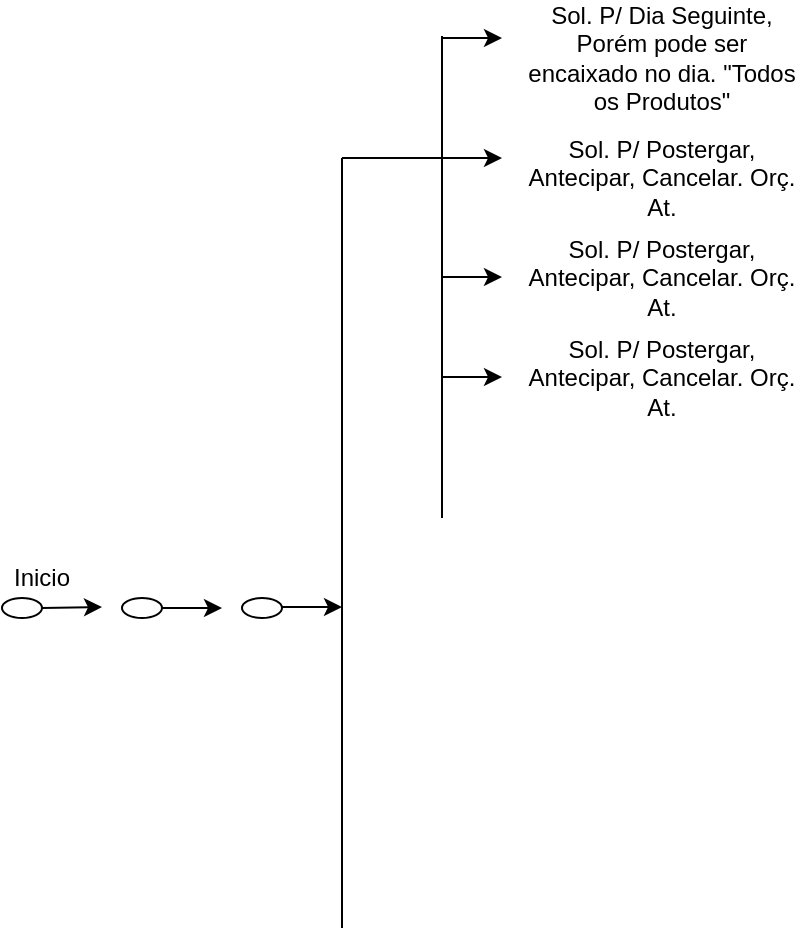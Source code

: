 <mxfile type="github" version="13.0.2" pages="4">
  <diagram id="42789a77-a242-8287-6e28-9cd8cfd52e62" name="Page-1">
    <mxGraphModel grid="1" shadow="0" math="0" background="#ffffff" pageHeight="827" pageWidth="1169" pageScale="1" page="1" fold="1" arrows="1" connect="1" tooltips="1" guides="1" gridSize="10" dy="621" dx="1160">
      <root>
        <mxCell id="0" />
        <mxCell id="1" parent="0" />
        <mxCell id="uc1aDl2WZFb7yHckePc8-2" value="" style="endArrow=none;html=1;" parent="1" edge="1">
          <mxGeometry height="50" width="50" as="geometry" relative="1">
            <mxPoint as="sourcePoint" y="475" x="180" />
            <mxPoint as="targetPoint" y="90" x="180" />
          </mxGeometry>
        </mxCell>
        <mxCell id="uc1aDl2WZFb7yHckePc8-4" value="Inicio" style="text;html=1;strokeColor=none;fillColor=none;align=center;verticalAlign=middle;whiteSpace=wrap;rounded=0;" parent="1" vertex="1">
          <mxGeometry height="20" width="40" as="geometry" y="290" x="10" />
        </mxCell>
        <mxCell id="uc1aDl2WZFb7yHckePc8-9" value="" style="ellipse;whiteSpace=wrap;html=1;" parent="1" vertex="1">
          <mxGeometry height="10" width="20" as="geometry" y="310" x="10" />
        </mxCell>
        <mxCell id="uc1aDl2WZFb7yHckePc8-10" value="" style="endArrow=classic;html=1;" parent="1" edge="1">
          <mxGeometry height="50" width="50" as="geometry" relative="1">
            <mxPoint as="sourcePoint" y="315" x="30" />
            <mxPoint as="targetPoint" y="314.5" x="60" />
          </mxGeometry>
        </mxCell>
        <mxCell id="uc1aDl2WZFb7yHckePc8-11" value="" style="ellipse;whiteSpace=wrap;html=1;" parent="1" vertex="1">
          <mxGeometry height="10" width="20" as="geometry" y="310" x="70" />
        </mxCell>
        <mxCell id="uc1aDl2WZFb7yHckePc8-12" value="" style="endArrow=classic;html=1;" parent="1" edge="1">
          <mxGeometry height="50" width="50" as="geometry" relative="1">
            <mxPoint as="sourcePoint" y="315" x="90" />
            <mxPoint as="targetPoint" y="315" x="120" />
          </mxGeometry>
        </mxCell>
        <mxCell id="uc1aDl2WZFb7yHckePc8-16" value="" style="ellipse;whiteSpace=wrap;html=1;" parent="1" vertex="1">
          <mxGeometry height="10" width="20" as="geometry" y="310" x="130" />
        </mxCell>
        <mxCell id="uc1aDl2WZFb7yHckePc8-18" value="" style="endArrow=none;html=1;" parent="1" edge="1">
          <mxGeometry height="50" width="50" as="geometry" relative="1">
            <mxPoint as="sourcePoint" y="90" x="180" />
            <mxPoint as="targetPoint" y="90" x="230" />
          </mxGeometry>
        </mxCell>
        <mxCell id="uc1aDl2WZFb7yHckePc8-19" value="" style="endArrow=none;html=1;" parent="1" edge="1">
          <mxGeometry height="50" width="50" as="geometry" relative="1">
            <mxPoint as="sourcePoint" y="270" x="230" />
            <mxPoint as="targetPoint" y="29" x="230" />
          </mxGeometry>
        </mxCell>
        <mxCell id="uc1aDl2WZFb7yHckePc8-21" value="Sol. P/ Dia Seguinte, Porém pode ser encaixado no dia. &quot;Todos os Produtos&quot;" style="text;html=1;strokeColor=none;fillColor=none;align=center;verticalAlign=middle;whiteSpace=wrap;rounded=0;" parent="1" vertex="1">
          <mxGeometry height="40" width="140" as="geometry" y="20" x="270" />
        </mxCell>
        <mxCell id="uc1aDl2WZFb7yHckePc8-22" value="Sol. P/ Postergar, Antecipar, Cancelar. Orç. At." style="text;html=1;strokeColor=none;fillColor=none;align=center;verticalAlign=middle;whiteSpace=wrap;rounded=0;" parent="1" vertex="1">
          <mxGeometry height="40" width="140" as="geometry" y="80" x="270" />
        </mxCell>
        <mxCell id="uc1aDl2WZFb7yHckePc8-30" value="" style="endArrow=classic;html=1;" parent="1" edge="1">
          <mxGeometry height="50" width="50" as="geometry" relative="1">
            <mxPoint as="sourcePoint" y="30" x="230" />
            <mxPoint as="targetPoint" y="30" x="260" />
          </mxGeometry>
        </mxCell>
        <mxCell id="uc1aDl2WZFb7yHckePc8-31" value="" style="endArrow=classic;html=1;" parent="1" edge="1">
          <mxGeometry height="50" width="50" as="geometry" relative="1">
            <mxPoint as="sourcePoint" y="90" x="230" />
            <mxPoint as="targetPoint" y="90" x="260" />
          </mxGeometry>
        </mxCell>
        <mxCell id="uc1aDl2WZFb7yHckePc8-32" value="" style="endArrow=classic;html=1;" parent="1" edge="1">
          <mxGeometry height="50" width="50" as="geometry" relative="1">
            <mxPoint as="sourcePoint" y="149.5" x="230" />
            <mxPoint as="targetPoint" y="149.5" x="260" />
          </mxGeometry>
        </mxCell>
        <mxCell id="uc1aDl2WZFb7yHckePc8-34" value="Sol. P/ Postergar, Antecipar, Cancelar. Orç. At." style="text;html=1;strokeColor=none;fillColor=none;align=center;verticalAlign=middle;whiteSpace=wrap;rounded=0;" parent="1" vertex="1">
          <mxGeometry height="40" width="140" as="geometry" y="130" x="270" />
        </mxCell>
        <mxCell id="uc1aDl2WZFb7yHckePc8-35" value="" style="endArrow=classic;html=1;" parent="1" edge="1">
          <mxGeometry height="50" width="50" as="geometry" relative="1">
            <mxPoint as="sourcePoint" y="314.5" x="150" />
            <mxPoint as="targetPoint" y="314.5" x="180" />
          </mxGeometry>
        </mxCell>
        <mxCell id="uc1aDl2WZFb7yHckePc8-36" value="Sol. P/ Postergar, Antecipar, Cancelar. Orç. At." style="text;html=1;strokeColor=none;fillColor=none;align=center;verticalAlign=middle;whiteSpace=wrap;rounded=0;" parent="1" vertex="1">
          <mxGeometry height="40" width="140" as="geometry" y="180" x="270" />
        </mxCell>
        <mxCell id="uc1aDl2WZFb7yHckePc8-37" value="" style="endArrow=classic;html=1;" parent="1" edge="1">
          <mxGeometry height="50" width="50" as="geometry" relative="1">
            <mxPoint as="sourcePoint" y="199.5" x="230" />
            <mxPoint as="targetPoint" y="199.5" x="260" />
          </mxGeometry>
        </mxCell>
      </root>
    </mxGraphModel>
  </diagram>
  <diagram id="VowPSKLSwcdL8PGmFeqZ" name="Dep. Técinico">
    
    <mxGraphModel grid="1" shadow="0" math="0" pageHeight="827" pageWidth="1169" pageScale="1" page="1" fold="1" arrows="1" connect="1" tooltips="1" guides="1" gridSize="10" dy="768" dx="1683">
      
      <root>
        
        <mxCell id="izdePBgaHRLxN76MMXIb-0" />
        
        <mxCell id="izdePBgaHRLxN76MMXIb-1" parent="izdePBgaHRLxN76MMXIb-0" />
        
        <mxCell id="0TEE65AGIhRXkWMVHrGa-7" source="1FYyuzmXrX8Bn1QbTcke-0" style="edgeStyle=orthogonalEdgeStyle;rounded=0;orthogonalLoop=1;jettySize=auto;html=1;exitX=0.5;exitY=1;exitDx=0;exitDy=0;entryX=0.5;entryY=0;entryDx=0;entryDy=0;" parent="izdePBgaHRLxN76MMXIb-1" edge="1" target="1FYyuzmXrX8Bn1QbTcke-1">
          
          <mxGeometry as="geometry" relative="1" />
          
        </mxCell>
        
        <mxCell id="1FYyuzmXrX8Bn1QbTcke-0" value="&lt;font style=&quot;font-size: 13px&quot;&gt;&lt;b&gt;Dep. Técinico&lt;/b&gt;&lt;/font&gt;" style="rounded=1;whiteSpace=wrap;html=1;strokeColor=#1A1A1A;strokeWidth=1;" parent="izdePBgaHRLxN76MMXIb-1" vertex="1">
          
          <mxGeometry height="40" width="120" as="geometry" y="107" x="497.5" />
          
        </mxCell>
        
        <mxCell id="0TEE65AGIhRXkWMVHrGa-9" source="1FYyuzmXrX8Bn1QbTcke-1" style="edgeStyle=orthogonalEdgeStyle;rounded=0;orthogonalLoop=1;jettySize=auto;html=1;exitX=0.5;exitY=1;exitDx=0;exitDy=0;entryX=0.5;entryY=0;entryDx=0;entryDy=0;" parent="izdePBgaHRLxN76MMXIb-1" edge="1" target="1FYyuzmXrX8Bn1QbTcke-7">
          
          <mxGeometry as="geometry" relative="1" />
          
        </mxCell>
        
        <mxCell id="0TEE65AGIhRXkWMVHrGa-10" source="1FYyuzmXrX8Bn1QbTcke-1" style="edgeStyle=orthogonalEdgeStyle;rounded=0;orthogonalLoop=1;jettySize=auto;html=1;exitX=1;exitY=0.5;exitDx=0;exitDy=0;entryX=0.5;entryY=0;entryDx=0;entryDy=0;" parent="izdePBgaHRLxN76MMXIb-1" edge="1" target="1FYyuzmXrX8Bn1QbTcke-8">
          
          <mxGeometry as="geometry" relative="1" />
          
        </mxCell>
        
        <mxCell id="0TEE65AGIhRXkWMVHrGa-11" source="1FYyuzmXrX8Bn1QbTcke-1" style="edgeStyle=orthogonalEdgeStyle;rounded=0;orthogonalLoop=1;jettySize=auto;html=1;exitX=1;exitY=0.5;exitDx=0;exitDy=0;" parent="izdePBgaHRLxN76MMXIb-1" edge="1" target="0TEE65AGIhRXkWMVHrGa-2">
          
          <mxGeometry as="geometry" relative="1" />
          
        </mxCell>
        
        <mxCell id="0TEE65AGIhRXkWMVHrGa-12" source="1FYyuzmXrX8Bn1QbTcke-1" style="edgeStyle=orthogonalEdgeStyle;rounded=0;orthogonalLoop=1;jettySize=auto;html=1;exitX=1;exitY=0.5;exitDx=0;exitDy=0;entryX=0.5;entryY=0;entryDx=0;entryDy=0;" parent="izdePBgaHRLxN76MMXIb-1" edge="1" target="0TEE65AGIhRXkWMVHrGa-5">
          
          <mxGeometry as="geometry" relative="1" />
          
        </mxCell>
        
        <mxCell id="0TEE65AGIhRXkWMVHrGa-13" source="1FYyuzmXrX8Bn1QbTcke-1" style="edgeStyle=orthogonalEdgeStyle;rounded=0;orthogonalLoop=1;jettySize=auto;html=1;exitX=1;exitY=0.5;exitDx=0;exitDy=0;entryX=0.5;entryY=0;entryDx=0;entryDy=0;" parent="izdePBgaHRLxN76MMXIb-1" edge="1" target="0TEE65AGIhRXkWMVHrGa-6">
          
          <mxGeometry as="geometry" relative="1" />
          
        </mxCell>
        
        <mxCell id="0TEE65AGIhRXkWMVHrGa-14" source="1FYyuzmXrX8Bn1QbTcke-1" style="edgeStyle=orthogonalEdgeStyle;rounded=0;orthogonalLoop=1;jettySize=auto;html=1;exitX=0;exitY=0.5;exitDx=0;exitDy=0;entryX=0.5;entryY=0;entryDx=0;entryDy=0;" parent="izdePBgaHRLxN76MMXIb-1" edge="1" target="1FYyuzmXrX8Bn1QbTcke-6">
          
          <mxGeometry as="geometry" relative="1" />
          
        </mxCell>
        
        <mxCell id="0TEE65AGIhRXkWMVHrGa-15" source="1FYyuzmXrX8Bn1QbTcke-1" style="edgeStyle=orthogonalEdgeStyle;rounded=0;orthogonalLoop=1;jettySize=auto;html=1;entryX=0.5;entryY=0;entryDx=0;entryDy=0;" parent="izdePBgaHRLxN76MMXIb-1" edge="1" target="1FYyuzmXrX8Bn1QbTcke-5">
          
          <mxGeometry as="geometry" relative="1" />
          
        </mxCell>
        
        <mxCell id="0TEE65AGIhRXkWMVHrGa-16" source="1FYyuzmXrX8Bn1QbTcke-1" style="edgeStyle=orthogonalEdgeStyle;rounded=0;orthogonalLoop=1;jettySize=auto;html=1;entryX=0.5;entryY=0;entryDx=0;entryDy=0;" parent="izdePBgaHRLxN76MMXIb-1" edge="1" target="1FYyuzmXrX8Bn1QbTcke-4">
          
          <mxGeometry as="geometry" relative="1" />
          
        </mxCell>
        
        <mxCell id="0TEE65AGIhRXkWMVHrGa-17" source="1FYyuzmXrX8Bn1QbTcke-1" style="edgeStyle=orthogonalEdgeStyle;rounded=0;orthogonalLoop=1;jettySize=auto;html=1;" parent="izdePBgaHRLxN76MMXIb-1" edge="1" target="1FYyuzmXrX8Bn1QbTcke-3">
          
          <mxGeometry as="geometry" relative="1" />
          
        </mxCell>
        
        <mxCell id="Jy4Oo53KS_WOsFD6y95R-51" source="1FYyuzmXrX8Bn1QbTcke-1" style="edgeStyle=orthogonalEdgeStyle;rounded=0;orthogonalLoop=1;jettySize=auto;html=1;exitX=1;exitY=0.5;exitDx=0;exitDy=0;entryX=0.5;entryY=0;entryDx=0;entryDy=0;fontSize=12;" parent="izdePBgaHRLxN76MMXIb-1" edge="1" target="Jy4Oo53KS_WOsFD6y95R-50">
          
          <mxGeometry as="geometry" relative="1" />
          
        </mxCell>
        
        <mxCell id="Dw2Ih1lKagDSzFaHfVTy-4" source="1FYyuzmXrX8Bn1QbTcke-1" style="edgeStyle=orthogonalEdgeStyle;rounded=0;orthogonalLoop=1;jettySize=auto;html=1;entryX=0.5;entryY=0;entryDx=0;entryDy=0;" parent="izdePBgaHRLxN76MMXIb-1" edge="1" target="Dw2Ih1lKagDSzFaHfVTy-3">
          
          <mxGeometry as="geometry" relative="1" />
          
        </mxCell>
        
        <mxCell id="1FYyuzmXrX8Bn1QbTcke-1" value="&lt;span style=&quot;font-size: 13px&quot;&gt;&lt;b&gt;CTRO&lt;/b&gt;&lt;/span&gt;" style="rounded=1;whiteSpace=wrap;html=1;strokeColor=#1A1A1A;strokeWidth=1;" parent="izdePBgaHRLxN76MMXIb-1" vertex="1">
          
          <mxGeometry height="40" width="120" as="geometry" y="207" x="497.5" />
          
        </mxCell>
        
        <mxCell id="Jy4Oo53KS_WOsFD6y95R-13" source="1FYyuzmXrX8Bn1QbTcke-3" style="edgeStyle=orthogonalEdgeStyle;rounded=0;orthogonalLoop=1;jettySize=auto;html=1;entryX=0.5;entryY=0;entryDx=0;entryDy=0;" parent="izdePBgaHRLxN76MMXIb-1" edge="1" target="0TEE65AGIhRXkWMVHrGa-18">
          
          <mxGeometry as="geometry" relative="1" />
          
        </mxCell>
        
        <UserObject id="1FYyuzmXrX8Bn1QbTcke-3" link="data:page/id,8KfQrTrfPnbwiC3lRqTd" label="&lt;span style=&quot;font-size: 12px;&quot;&gt;&lt;b style=&quot;font-size: 12px;&quot;&gt;Antena Coletiva&lt;/b&gt;&lt;/span&gt;">
          
          <mxCell style="rounded=1;whiteSpace=wrap;html=1;strokeColor=#1A1A1A;strokeWidth=1;fontSize=12;spacing=2;" parent="izdePBgaHRLxN76MMXIb-1" vertex="1">
            
            <mxGeometry height="40" width="100" as="geometry" y="307" x="10" />
            
          </mxCell>
          
        </UserObject>
        
        <mxCell id="Jy4Oo53KS_WOsFD6y95R-16" source="1FYyuzmXrX8Bn1QbTcke-4" style="edgeStyle=orthogonalEdgeStyle;rounded=0;orthogonalLoop=1;jettySize=auto;html=1;entryX=0.5;entryY=0;entryDx=0;entryDy=0;" parent="izdePBgaHRLxN76MMXIb-1" edge="1" target="0TEE65AGIhRXkWMVHrGa-21">
          
          <mxGeometry as="geometry" relative="1" />
          
        </mxCell>
        
        <mxCell id="1FYyuzmXrX8Bn1QbTcke-4" value="&lt;span style=&quot;font-size: 13px&quot;&gt;&lt;b&gt;Interfone&lt;/b&gt;&lt;/span&gt;" style="rounded=1;whiteSpace=wrap;html=1;strokeColor=#1A1A1A;strokeWidth=1;" parent="izdePBgaHRLxN76MMXIb-1" vertex="1">
          
          <mxGeometry height="40" width="87" as="geometry" y="307" x="124" />
          
        </mxCell>
        
        <mxCell id="Jy4Oo53KS_WOsFD6y95R-18" source="1FYyuzmXrX8Bn1QbTcke-5" style="edgeStyle=orthogonalEdgeStyle;rounded=0;orthogonalLoop=1;jettySize=auto;html=1;entryX=0.5;entryY=0;entryDx=0;entryDy=0;" parent="izdePBgaHRLxN76MMXIb-1" edge="1" target="0TEE65AGIhRXkWMVHrGa-23">
          
          <mxGeometry as="geometry" relative="1" />
          
        </mxCell>
        
        <mxCell id="1FYyuzmXrX8Bn1QbTcke-5" value="&lt;span style=&quot;font-size: 13px&quot;&gt;&lt;b&gt;Portão&lt;/b&gt;&lt;/span&gt;" style="rounded=1;whiteSpace=wrap;html=1;strokeColor=#d79b00;strokeWidth=1;fillColor=#ffe6cc;" parent="izdePBgaHRLxN76MMXIb-1" vertex="1">
          
          <mxGeometry height="40" width="92" as="geometry" y="307" x="219" />
          
        </mxCell>
        
        <mxCell id="Jy4Oo53KS_WOsFD6y95R-25" source="1FYyuzmXrX8Bn1QbTcke-6" style="edgeStyle=orthogonalEdgeStyle;rounded=0;orthogonalLoop=1;jettySize=auto;html=1;exitX=0.5;exitY=1;exitDx=0;exitDy=0;entryX=0.5;entryY=0;entryDx=0;entryDy=0;" parent="izdePBgaHRLxN76MMXIb-1" edge="1" target="0TEE65AGIhRXkWMVHrGa-26">
          
          <mxGeometry as="geometry" relative="1" />
          
        </mxCell>
        
        <mxCell id="1FYyuzmXrX8Bn1QbTcke-6" value="&lt;span style=&quot;font-size: 13px&quot;&gt;&lt;b&gt;Biométria &amp;amp; Fechadura Ele.&lt;/b&gt;&lt;/span&gt;" style="rounded=1;whiteSpace=wrap;html=1;strokeColor=#1A1A1A;strokeWidth=1;" parent="izdePBgaHRLxN76MMXIb-1" vertex="1">
          
          <mxGeometry height="40" width="100" as="geometry" y="307" x="326.5" />
          
        </mxCell>
        
        <mxCell id="Jy4Oo53KS_WOsFD6y95R-27" source="1FYyuzmXrX8Bn1QbTcke-7" style="edgeStyle=orthogonalEdgeStyle;rounded=0;orthogonalLoop=1;jettySize=auto;html=1;exitX=0.5;exitY=1;exitDx=0;exitDy=0;entryX=0.5;entryY=0;entryDx=0;entryDy=0;" parent="izdePBgaHRLxN76MMXIb-1" edge="1" target="0TEE65AGIhRXkWMVHrGa-28">
          
          <mxGeometry as="geometry" relative="1" />
          
        </mxCell>
        
        <mxCell id="1FYyuzmXrX8Bn1QbTcke-7" value="&lt;span style=&quot;font-size: 13px&quot;&gt;&lt;b&gt;Luz de Emergência&lt;/b&gt;&lt;/span&gt;" style="rounded=1;whiteSpace=wrap;html=1;strokeColor=#1A1A1A;strokeWidth=1;" parent="izdePBgaHRLxN76MMXIb-1" vertex="1">
          
          <mxGeometry height="40" width="90" as="geometry" y="307" x="440" />
          
        </mxCell>
        
        <mxCell id="Jy4Oo53KS_WOsFD6y95R-29" source="1FYyuzmXrX8Bn1QbTcke-8" style="edgeStyle=orthogonalEdgeStyle;rounded=0;orthogonalLoop=1;jettySize=auto;html=1;exitX=0.5;exitY=1;exitDx=0;exitDy=0;entryX=0.5;entryY=0;entryDx=0;entryDy=0;" parent="izdePBgaHRLxN76MMXIb-1" edge="1" target="Jy4Oo53KS_WOsFD6y95R-0">
          
          <mxGeometry as="geometry" relative="1" />
          
        </mxCell>
        
        <mxCell id="1FYyuzmXrX8Bn1QbTcke-8" value="&lt;span style=&quot;font-size: 13px&quot;&gt;&lt;b&gt;Sensor de Presença&lt;/b&gt;&lt;/span&gt;" style="rounded=1;whiteSpace=wrap;html=1;strokeColor=#1A1A1A;strokeWidth=1;" parent="izdePBgaHRLxN76MMXIb-1" vertex="1">
          
          <mxGeometry height="40" width="87" as="geometry" y="307" x="546.5" />
          
        </mxCell>
        
        <mxCell id="Jy4Oo53KS_WOsFD6y95R-31" source="0TEE65AGIhRXkWMVHrGa-2" style="edgeStyle=orthogonalEdgeStyle;rounded=0;orthogonalLoop=1;jettySize=auto;html=1;exitX=0.5;exitY=1;exitDx=0;exitDy=0;entryX=0.5;entryY=0;entryDx=0;entryDy=0;" parent="izdePBgaHRLxN76MMXIb-1" edge="1" target="Jy4Oo53KS_WOsFD6y95R-2">
          
          <mxGeometry as="geometry" relative="1" />
          
        </mxCell>
        
        <mxCell id="0TEE65AGIhRXkWMVHrGa-2" value="&lt;span style=&quot;font-size: 13px&quot;&gt;&lt;b&gt;CFTV&lt;/b&gt;&lt;/span&gt;" style="rounded=1;whiteSpace=wrap;html=1;strokeColor=#d79b00;strokeWidth=1;fillColor=#ffe6cc;" parent="izdePBgaHRLxN76MMXIb-1" vertex="1">
          
          <mxGeometry height="40" width="71" as="geometry" y="307" x="649" />
          
        </mxCell>
        
        <mxCell id="Jy4Oo53KS_WOsFD6y95R-36" source="0TEE65AGIhRXkWMVHrGa-5" style="edgeStyle=orthogonalEdgeStyle;rounded=0;orthogonalLoop=1;jettySize=auto;html=1;exitX=0.5;exitY=1;exitDx=0;exitDy=0;entryX=0.5;entryY=0;entryDx=0;entryDy=0;" parent="izdePBgaHRLxN76MMXIb-1" edge="1" target="Jy4Oo53KS_WOsFD6y95R-7">
          
          <mxGeometry as="geometry" relative="1" />
          
        </mxCell>
        
        <mxCell id="0TEE65AGIhRXkWMVHrGa-5" value="&lt;span style=&quot;font-size: 13px&quot;&gt;&lt;b&gt;Vistoria&lt;/b&gt;&lt;/span&gt;" style="rounded=1;whiteSpace=wrap;html=1;strokeColor=#1A1A1A;strokeWidth=1;" parent="izdePBgaHRLxN76MMXIb-1" vertex="1">
          
          <mxGeometry height="40" width="80" as="geometry" y="307" x="740" />
          
        </mxCell>
        
        <mxCell id="Jy4Oo53KS_WOsFD6y95R-39" source="0TEE65AGIhRXkWMVHrGa-6" style="edgeStyle=orthogonalEdgeStyle;rounded=0;orthogonalLoop=1;jettySize=auto;html=1;exitX=0.5;exitY=1;exitDx=0;exitDy=0;entryX=0.5;entryY=0;entryDx=0;entryDy=0;" parent="izdePBgaHRLxN76MMXIb-1" edge="1" target="Jy4Oo53KS_WOsFD6y95R-10">
          
          <mxGeometry as="geometry" relative="1" />
          
        </mxCell>
        
        <mxCell id="0TEE65AGIhRXkWMVHrGa-6" value="&lt;span style=&quot;font-size: 13px&quot;&gt;&lt;b&gt;Outros&lt;/b&gt;&lt;/span&gt;" style="rounded=1;whiteSpace=wrap;html=1;strokeColor=#1A1A1A;strokeWidth=1;" parent="izdePBgaHRLxN76MMXIb-1" vertex="1">
          
          <mxGeometry height="40" width="84" as="geometry" y="307" x="836" />
          
        </mxCell>
        
        <mxCell id="Jy4Oo53KS_WOsFD6y95R-14" source="0TEE65AGIhRXkWMVHrGa-18" style="edgeStyle=orthogonalEdgeStyle;rounded=0;orthogonalLoop=1;jettySize=auto;html=1;exitX=0.5;exitY=1;exitDx=0;exitDy=0;entryX=0.5;entryY=0;entryDx=0;entryDy=0;" parent="izdePBgaHRLxN76MMXIb-1" edge="1" target="0TEE65AGIhRXkWMVHrGa-19">
          
          <mxGeometry as="geometry" relative="1" />
          
        </mxCell>
        
        <mxCell id="0TEE65AGIhRXkWMVHrGa-18" value="&lt;span style=&quot;font-size: 13px&quot;&gt;&lt;b&gt;Instalação&lt;/b&gt;&lt;/span&gt;" style="rounded=1;whiteSpace=wrap;html=1;strokeColor=#1A1A1A;strokeWidth=1;" parent="izdePBgaHRLxN76MMXIb-1" vertex="1">
          
          <mxGeometry height="40" width="90" as="geometry" y="382.5" x="15" />
          
        </mxCell>
        
        <mxCell id="Jy4Oo53KS_WOsFD6y95R-15" source="0TEE65AGIhRXkWMVHrGa-19" style="edgeStyle=orthogonalEdgeStyle;rounded=0;orthogonalLoop=1;jettySize=auto;html=1;entryX=0.5;entryY=0;entryDx=0;entryDy=0;" parent="izdePBgaHRLxN76MMXIb-1" edge="1" target="0TEE65AGIhRXkWMVHrGa-20">
          
          <mxGeometry as="geometry" relative="1" />
          
        </mxCell>
        
        <mxCell id="0TEE65AGIhRXkWMVHrGa-19" value="&lt;span style=&quot;font-size: 13px&quot;&gt;&lt;b&gt;Extenção&lt;/b&gt;&lt;/span&gt;" style="rounded=1;whiteSpace=wrap;html=1;strokeColor=#1A1A1A;strokeWidth=1;" parent="izdePBgaHRLxN76MMXIb-1" vertex="1">
          
          <mxGeometry height="40" width="90" as="geometry" y="457.5" x="15" />
          
        </mxCell>
        
        <mxCell id="0TEE65AGIhRXkWMVHrGa-20" value="&lt;span style=&quot;font-size: 13px&quot;&gt;&lt;b&gt;Manutenção&lt;/b&gt;&lt;/span&gt;" style="rounded=1;whiteSpace=wrap;html=1;strokeColor=#1A1A1A;strokeWidth=1;" parent="izdePBgaHRLxN76MMXIb-1" vertex="1">
          
          <mxGeometry height="40" width="90" as="geometry" y="532.5" x="15" />
          
        </mxCell>
        
        <mxCell id="Jy4Oo53KS_WOsFD6y95R-17" source="0TEE65AGIhRXkWMVHrGa-21" style="edgeStyle=orthogonalEdgeStyle;rounded=0;orthogonalLoop=1;jettySize=auto;html=1;entryX=0.5;entryY=0;entryDx=0;entryDy=0;" parent="izdePBgaHRLxN76MMXIb-1" edge="1" target="0TEE65AGIhRXkWMVHrGa-22">
          
          <mxGeometry as="geometry" relative="1" />
          
        </mxCell>
        
        <mxCell id="0TEE65AGIhRXkWMVHrGa-21" value="&lt;span style=&quot;font-size: 13px&quot;&gt;&lt;b&gt;Instalação&lt;/b&gt;&lt;/span&gt;" style="rounded=1;whiteSpace=wrap;html=1;strokeColor=#1A1A1A;strokeWidth=1;" parent="izdePBgaHRLxN76MMXIb-1" vertex="1">
          
          <mxGeometry height="40" width="90" as="geometry" y="383.5" x="128.5" />
          
        </mxCell>
        
        <mxCell id="0TEE65AGIhRXkWMVHrGa-22" value="&lt;span style=&quot;font-size: 13px&quot;&gt;&lt;b&gt;Manutenção&lt;/b&gt;&lt;/span&gt;" style="rounded=1;whiteSpace=wrap;html=1;strokeColor=#1A1A1A;strokeWidth=1;" parent="izdePBgaHRLxN76MMXIb-1" vertex="1">
          
          <mxGeometry height="40" width="90" as="geometry" y="460" x="128.5" />
          
        </mxCell>
        
        <mxCell id="Jy4Oo53KS_WOsFD6y95R-48" source="0TEE65AGIhRXkWMVHrGa-23" style="edgeStyle=orthogonalEdgeStyle;rounded=0;orthogonalLoop=1;jettySize=auto;html=1;exitX=0.5;exitY=1;exitDx=0;exitDy=0;fontSize=12;" parent="izdePBgaHRLxN76MMXIb-1" edge="1" target="0TEE65AGIhRXkWMVHrGa-24">
          
          <mxGeometry as="geometry" relative="1" />
          
        </mxCell>
        
        <mxCell id="0TEE65AGIhRXkWMVHrGa-23" value="&lt;span style=&quot;font-size: 13px&quot;&gt;&lt;b&gt;Instalação&lt;/b&gt;&lt;/span&gt;" style="rounded=1;whiteSpace=wrap;html=1;strokeColor=#1A1A1A;strokeWidth=1;" parent="izdePBgaHRLxN76MMXIb-1" vertex="1">
          
          <mxGeometry height="40" width="90" as="geometry" y="382" x="236.5" />
          
        </mxCell>
        
        <mxCell id="Jy4Oo53KS_WOsFD6y95R-24" source="0TEE65AGIhRXkWMVHrGa-24" style="edgeStyle=orthogonalEdgeStyle;rounded=0;orthogonalLoop=1;jettySize=auto;html=1;exitX=0.5;exitY=1;exitDx=0;exitDy=0;entryX=0.5;entryY=0;entryDx=0;entryDy=0;" parent="izdePBgaHRLxN76MMXIb-1" edge="1" target="0TEE65AGIhRXkWMVHrGa-25">
          
          <mxGeometry as="geometry" relative="1" />
          
        </mxCell>
        
        <mxCell id="0TEE65AGIhRXkWMVHrGa-24" value="&lt;span style=&quot;font-size: 13px&quot;&gt;&lt;b&gt;Manutenção&lt;/b&gt;&lt;/span&gt;" style="rounded=1;whiteSpace=wrap;html=1;strokeColor=#1A1A1A;strokeWidth=1;" parent="izdePBgaHRLxN76MMXIb-1" vertex="1">
          
          <mxGeometry height="40" width="90" as="geometry" y="457" x="236.5" />
          
        </mxCell>
        
        <mxCell id="0TEE65AGIhRXkWMVHrGa-25" value="&lt;span style=&quot;font-size: 13px&quot;&gt;&lt;b&gt;Laboratório&lt;/b&gt;&lt;/span&gt;" style="rounded=1;whiteSpace=wrap;html=1;strokeColor=#1A1A1A;strokeWidth=1;" parent="izdePBgaHRLxN76MMXIb-1" vertex="1">
          
          <mxGeometry height="40" width="90" as="geometry" y="532" x="236.5" />
          
        </mxCell>
        
        <mxCell id="Jy4Oo53KS_WOsFD6y95R-26" source="0TEE65AGIhRXkWMVHrGa-26" style="edgeStyle=orthogonalEdgeStyle;rounded=0;orthogonalLoop=1;jettySize=auto;html=1;" parent="izdePBgaHRLxN76MMXIb-1" edge="1" target="0TEE65AGIhRXkWMVHrGa-27">
          
          <mxGeometry as="geometry" relative="1" />
          
        </mxCell>
        
        <mxCell id="0TEE65AGIhRXkWMVHrGa-26" value="&lt;span style=&quot;font-size: 13px&quot;&gt;&lt;b&gt;Instalação&lt;/b&gt;&lt;/span&gt;" style="rounded=1;whiteSpace=wrap;html=1;strokeColor=#1A1A1A;strokeWidth=1;" parent="izdePBgaHRLxN76MMXIb-1" vertex="1">
          
          <mxGeometry height="40" width="90" as="geometry" y="382" x="360" />
          
        </mxCell>
        
        <mxCell id="0TEE65AGIhRXkWMVHrGa-27" value="&lt;span style=&quot;font-size: 13px&quot;&gt;&lt;b&gt;Manutenção&lt;/b&gt;&lt;/span&gt;" style="rounded=1;whiteSpace=wrap;html=1;strokeColor=#1A1A1A;strokeWidth=1;" parent="izdePBgaHRLxN76MMXIb-1" vertex="1">
          
          <mxGeometry height="40" width="90" as="geometry" y="457" x="360" />
          
        </mxCell>
        
        <mxCell id="Jy4Oo53KS_WOsFD6y95R-28" source="0TEE65AGIhRXkWMVHrGa-28" style="edgeStyle=orthogonalEdgeStyle;rounded=0;orthogonalLoop=1;jettySize=auto;html=1;entryX=0.5;entryY=0;entryDx=0;entryDy=0;" parent="izdePBgaHRLxN76MMXIb-1" edge="1" target="0TEE65AGIhRXkWMVHrGa-29">
          
          <mxGeometry as="geometry" relative="1" />
          
        </mxCell>
        
        <mxCell id="0TEE65AGIhRXkWMVHrGa-28" value="&lt;span style=&quot;font-size: 13px&quot;&gt;&lt;b&gt;Instalação Bloco Aut&lt;br&gt;&lt;/b&gt;&lt;/span&gt;" style="rounded=1;whiteSpace=wrap;html=1;strokeColor=#1A1A1A;strokeWidth=1;" parent="izdePBgaHRLxN76MMXIb-1" vertex="1">
          
          <mxGeometry height="40" width="90" as="geometry" y="383.5" x="475" />
          
        </mxCell>
        
        <mxCell id="0TEE65AGIhRXkWMVHrGa-29" value="&lt;span style=&quot;font-size: 13px&quot;&gt;&lt;b&gt;Manutenção&lt;/b&gt;&lt;/span&gt;" style="rounded=1;whiteSpace=wrap;html=1;strokeColor=#1A1A1A;strokeWidth=1;" parent="izdePBgaHRLxN76MMXIb-1" vertex="1">
          
          <mxGeometry height="40" width="90" as="geometry" y="460" x="475" />
          
        </mxCell>
        
        <mxCell id="Jy4Oo53KS_WOsFD6y95R-49" source="Jy4Oo53KS_WOsFD6y95R-0" style="edgeStyle=orthogonalEdgeStyle;rounded=0;orthogonalLoop=1;jettySize=auto;html=1;exitX=0.5;exitY=1;exitDx=0;exitDy=0;entryX=0.5;entryY=0;entryDx=0;entryDy=0;fontSize=12;" parent="izdePBgaHRLxN76MMXIb-1" edge="1" target="Jy4Oo53KS_WOsFD6y95R-1">
          
          <mxGeometry as="geometry" relative="1" />
          
        </mxCell>
        
        <mxCell id="Jy4Oo53KS_WOsFD6y95R-0" value="&lt;span style=&quot;font-size: 13px&quot;&gt;&lt;b&gt;Instalação&lt;/b&gt;&lt;/span&gt;" style="rounded=1;whiteSpace=wrap;html=1;strokeColor=#1A1A1A;strokeWidth=1;" parent="izdePBgaHRLxN76MMXIb-1" vertex="1">
          
          <mxGeometry height="40" width="90" as="geometry" y="383.5" x="588.5" />
          
        </mxCell>
        
        <mxCell id="Jy4Oo53KS_WOsFD6y95R-1" value="&lt;span style=&quot;font-size: 13px&quot;&gt;&lt;b&gt;Manutenção&lt;/b&gt;&lt;/span&gt;" style="rounded=1;whiteSpace=wrap;html=1;strokeColor=#1A1A1A;strokeWidth=1;" parent="izdePBgaHRLxN76MMXIb-1" vertex="1">
          
          <mxGeometry height="40" width="90" as="geometry" y="460" x="588.5" />
          
        </mxCell>
        
        <mxCell id="xkTRPchMBMHZ2520JxN0-0" source="Jy4Oo53KS_WOsFD6y95R-2" style="edgeStyle=orthogonalEdgeStyle;rounded=0;orthogonalLoop=1;jettySize=auto;html=1;exitX=0.5;exitY=1;exitDx=0;exitDy=0;entryX=0.5;entryY=0;entryDx=0;entryDy=0;" parent="izdePBgaHRLxN76MMXIb-1" edge="1" target="Jy4Oo53KS_WOsFD6y95R-3">
          
          <mxGeometry as="geometry" relative="1" />
          
        </mxCell>
        
        <mxCell id="Jy4Oo53KS_WOsFD6y95R-2" value="&lt;span style=&quot;font-size: 13px&quot;&gt;&lt;b&gt;Instalação&lt;/b&gt;&lt;/span&gt;" style="rounded=1;whiteSpace=wrap;html=1;strokeColor=#1A1A1A;strokeWidth=1;" parent="izdePBgaHRLxN76MMXIb-1" vertex="1">
          
          <mxGeometry height="40" width="90" as="geometry" y="382.5" x="704" />
          
        </mxCell>
        
        <mxCell id="Jy4Oo53KS_WOsFD6y95R-33" source="Jy4Oo53KS_WOsFD6y95R-3" style="edgeStyle=orthogonalEdgeStyle;rounded=0;orthogonalLoop=1;jettySize=auto;html=1;exitX=0.5;exitY=1;exitDx=0;exitDy=0;entryX=0.5;entryY=0;entryDx=0;entryDy=0;" parent="izdePBgaHRLxN76MMXIb-1" edge="1" target="Jy4Oo53KS_WOsFD6y95R-4">
          
          <mxGeometry as="geometry" relative="1" />
          
        </mxCell>
        
        <mxCell id="Jy4Oo53KS_WOsFD6y95R-3" value="&lt;span style=&quot;font-size: 13px&quot;&gt;&lt;b&gt;Manutenção&lt;/b&gt;&lt;/span&gt;" style="rounded=1;whiteSpace=wrap;html=1;strokeColor=#1A1A1A;strokeWidth=1;" parent="izdePBgaHRLxN76MMXIb-1" vertex="1">
          
          <mxGeometry height="40" width="90" as="geometry" y="457" x="704" />
          
        </mxCell>
        
        <mxCell id="Jy4Oo53KS_WOsFD6y95R-34" source="Jy4Oo53KS_WOsFD6y95R-4" style="edgeStyle=orthogonalEdgeStyle;rounded=0;orthogonalLoop=1;jettySize=auto;html=1;entryX=0.5;entryY=0;entryDx=0;entryDy=0;" parent="izdePBgaHRLxN76MMXIb-1" edge="1" target="Jy4Oo53KS_WOsFD6y95R-5">
          
          <mxGeometry as="geometry" relative="1" />
          
        </mxCell>
        
        <mxCell id="Jy4Oo53KS_WOsFD6y95R-4" value="&lt;span style=&quot;font-size: 13px&quot;&gt;&lt;b&gt;Inst. em Elev&lt;/b&gt;&lt;/span&gt;" style="rounded=1;whiteSpace=wrap;html=1;strokeColor=#1A1A1A;strokeWidth=1;" parent="izdePBgaHRLxN76MMXIb-1" vertex="1">
          
          <mxGeometry height="40" width="90" as="geometry" y="531" x="704" />
          
        </mxCell>
        
        <mxCell id="Jy4Oo53KS_WOsFD6y95R-35" source="Jy4Oo53KS_WOsFD6y95R-5" style="edgeStyle=orthogonalEdgeStyle;rounded=0;orthogonalLoop=1;jettySize=auto;html=1;exitX=0.5;exitY=1;exitDx=0;exitDy=0;entryX=0.5;entryY=0;entryDx=0;entryDy=0;" parent="izdePBgaHRLxN76MMXIb-1" edge="1" target="Jy4Oo53KS_WOsFD6y95R-6">
          
          <mxGeometry as="geometry" relative="1" />
          
        </mxCell>
        
        <mxCell id="Jy4Oo53KS_WOsFD6y95R-5" value="&lt;span style=&quot;font-size: 13px&quot;&gt;&lt;b&gt;Rede, Cab, Estr, Rack&lt;/b&gt;&lt;/span&gt;" style="rounded=1;whiteSpace=wrap;html=1;strokeColor=#1A1A1A;strokeWidth=1;" parent="izdePBgaHRLxN76MMXIb-1" vertex="1">
          
          <mxGeometry height="40" width="90" as="geometry" y="600" x="704" />
          
        </mxCell>
        
        <mxCell id="Jy4Oo53KS_WOsFD6y95R-6" value="&lt;span style=&quot;font-size: 13px&quot;&gt;&lt;b&gt;Tecnol. Nova ????&lt;/b&gt;&lt;/span&gt;" style="rounded=1;whiteSpace=wrap;html=1;strokeColor=#1A1A1A;strokeWidth=1;" parent="izdePBgaHRLxN76MMXIb-1" vertex="1">
          
          <mxGeometry height="40" width="90" as="geometry" y="669" x="704" />
          
        </mxCell>
        
        <mxCell id="Jy4Oo53KS_WOsFD6y95R-37" source="Jy4Oo53KS_WOsFD6y95R-7" style="edgeStyle=orthogonalEdgeStyle;rounded=0;orthogonalLoop=1;jettySize=auto;html=1;exitX=0.5;exitY=1;exitDx=0;exitDy=0;" parent="izdePBgaHRLxN76MMXIb-1" edge="1" target="Jy4Oo53KS_WOsFD6y95R-8">
          
          <mxGeometry as="geometry" relative="1" />
          
        </mxCell>
        
        <mxCell id="Jy4Oo53KS_WOsFD6y95R-7" value="&lt;span style=&quot;font-size: 13px&quot;&gt;&lt;b&gt;Fut. Instalações&lt;/b&gt;&lt;/span&gt;" style="rounded=1;whiteSpace=wrap;html=1;strokeColor=#1A1A1A;strokeWidth=1;" parent="izdePBgaHRLxN76MMXIb-1" vertex="1">
          
          <mxGeometry height="40" width="90" as="geometry" y="383.5" x="820" />
          
        </mxCell>
        
        <mxCell id="Jy4Oo53KS_WOsFD6y95R-43" source="Jy4Oo53KS_WOsFD6y95R-8" style="edgeStyle=orthogonalEdgeStyle;rounded=0;orthogonalLoop=1;jettySize=auto;html=1;exitX=0.5;exitY=1;exitDx=0;exitDy=0;entryX=0.5;entryY=0;entryDx=0;entryDy=0;fontSize=37;" parent="izdePBgaHRLxN76MMXIb-1" edge="1" target="Jy4Oo53KS_WOsFD6y95R-9">
          
          <mxGeometry as="geometry" relative="1" />
          
        </mxCell>
        
        <mxCell id="Jy4Oo53KS_WOsFD6y95R-8" value="&lt;span style=&quot;font-size: 13px&quot;&gt;&lt;b&gt;Novos Clientes&lt;/b&gt;&lt;/span&gt;" style="rounded=1;whiteSpace=wrap;html=1;strokeColor=#1A1A1A;strokeWidth=1;" parent="izdePBgaHRLxN76MMXIb-1" vertex="1">
          
          <mxGeometry height="40" width="90" as="geometry" y="457.5" x="820" />
          
        </mxCell>
        
        <mxCell id="Jy4Oo53KS_WOsFD6y95R-9" value="&lt;span style=&quot;font-size: 13px&quot;&gt;&lt;b&gt;Atendimento Avulso&lt;/b&gt;&lt;/span&gt;" style="rounded=1;whiteSpace=wrap;html=1;strokeColor=#1A1A1A;strokeWidth=1;" parent="izdePBgaHRLxN76MMXIb-1" vertex="1">
          
          <mxGeometry height="40" width="90" as="geometry" y="531.5" x="820" />
          
        </mxCell>
        
        <mxCell id="Jy4Oo53KS_WOsFD6y95R-40" source="Jy4Oo53KS_WOsFD6y95R-10" style="edgeStyle=orthogonalEdgeStyle;rounded=0;orthogonalLoop=1;jettySize=auto;html=1;exitX=0.5;exitY=1;exitDx=0;exitDy=0;entryX=0.5;entryY=0;entryDx=0;entryDy=0;" parent="izdePBgaHRLxN76MMXIb-1" edge="1" target="Jy4Oo53KS_WOsFD6y95R-11">
          
          <mxGeometry as="geometry" relative="1" />
          
        </mxCell>
        
        <mxCell id="Jy4Oo53KS_WOsFD6y95R-10" value="&lt;span style=&quot;font-size: 13px&quot;&gt;&lt;b&gt;Novos Clientes&lt;/b&gt;&lt;/span&gt;" style="rounded=1;whiteSpace=wrap;html=1;strokeColor=#1A1A1A;strokeWidth=1;" parent="izdePBgaHRLxN76MMXIb-1" vertex="1">
          
          <mxGeometry height="40" width="90" as="geometry" y="383.5" x="936" />
          
        </mxCell>
        
        <mxCell id="Jy4Oo53KS_WOsFD6y95R-11" value="&lt;span style=&quot;font-size: 13px&quot;&gt;&lt;b&gt;Cli.&amp;nbsp;&lt;/b&gt;&lt;/span&gt;" style="rounded=1;whiteSpace=wrap;html=1;strokeColor=#1A1A1A;strokeWidth=1;" parent="izdePBgaHRLxN76MMXIb-1" vertex="1">
          
          <mxGeometry height="40" width="90" as="geometry" y="460" x="936" />
          
        </mxCell>
        
        <mxCell id="Jy4Oo53KS_WOsFD6y95R-12" value="Organograma - Departamento Técnico" style="text;html=1;align=center;verticalAlign=middle;resizable=0;points=[];;autosize=1;fontSize=37;labelPosition=center;verticalLabelPosition=middle;fontStyle=3" parent="izdePBgaHRLxN76MMXIb-1" vertex="1">
          
          <mxGeometry height="50" width="690" as="geometry" y="30" x="251.5" />
          
        </mxCell>
        
        <mxCell id="Jy4Oo53KS_WOsFD6y95R-50" value="&lt;span style=&quot;font-size: 13px&quot;&gt;&lt;b&gt;Revisões&lt;/b&gt;&lt;/span&gt;" style="rounded=1;whiteSpace=wrap;html=1;strokeColor=#6c8ebf;strokeWidth=1;fillColor=#dae8fc;" parent="izdePBgaHRLxN76MMXIb-1" vertex="1">
          
          <mxGeometry height="40" width="78" as="geometry" y="307" x="952" />
          
        </mxCell>
        
        <mxCell id="Dw2Ih1lKagDSzFaHfVTy-3" value="&lt;span style=&quot;font-size: 13px&quot;&gt;&lt;b&gt;Cerca Elét &amp;amp; Sensor Per&lt;/b&gt;&lt;/span&gt;" style="rounded=1;whiteSpace=wrap;html=1;strokeColor=#1A1A1A;strokeWidth=1;" parent="izdePBgaHRLxN76MMXIb-1" vertex="1">
          
          <mxGeometry height="40" width="84" as="geometry" y="307" x="1050" />
          
        </mxCell>
        
        <mxCell id="eXZYL1XI3gKXlK19K9tU-0" value="&lt;span style=&quot;font-size: 13px&quot;&gt;&lt;b&gt;Serralheria&lt;/b&gt;&lt;/span&gt;" style="rounded=1;whiteSpace=wrap;html=1;strokeColor=#d79b00;strokeWidth=1;fillColor=#ffe6cc;" parent="izdePBgaHRLxN76MMXIb-1" vertex="1">
          
          <mxGeometry height="40" width="92" as="geometry" y="649" x="376.5" />
          
        </mxCell>
        
      </root>
      
    </mxGraphModel>
    
  </diagram>
  <diagram id="8KfQrTrfPnbwiC3lRqTd" name="Relac. Técnico">
    
    <mxGraphModel grid="1" shadow="0" math="0" pageHeight="827" pageWidth="1169" pageScale="1" page="1" fold="1" arrows="1" connect="1" tooltips="1" guides="1" gridSize="10" dy="461" dx="1010">
      
      <root>
        
        <mxCell id="xOvDZEdbGV89iZtSwiis-0" />
        
        <mxCell id="xOvDZEdbGV89iZtSwiis-1" parent="xOvDZEdbGV89iZtSwiis-0" />
        
        <mxCell id="DrKPqUO0X3Fs3yOvYdMA-0" value="&lt;span style=&quot;font-size: 12px;&quot;&gt;&lt;b style=&quot;font-size: 12px;&quot;&gt;Antena Coletiva&lt;/b&gt;&lt;/span&gt;" style="rounded=1;whiteSpace=wrap;html=1;strokeColor=#1A1A1A;strokeWidth=1;fontSize=12;spacing=2;" parent="xOvDZEdbGV89iZtSwiis-1" vertex="1">
          
          <mxGeometry height="30" width="80" as="geometry" y="25" x="480" />
          
        </mxCell>
        
        <mxCell id="DrKPqUO0X3Fs3yOvYdMA-1" value="&lt;span style=&quot;font-size: 13px&quot;&gt;&lt;b&gt;Interfone&lt;/b&gt;&lt;/span&gt;" style="rounded=1;whiteSpace=wrap;html=1;strokeColor=#1A1A1A;strokeWidth=1;" parent="xOvDZEdbGV89iZtSwiis-1" vertex="1">
          
          <mxGeometry height="30" width="80" as="geometry" y="65" x="480" />
          
        </mxCell>
        
        <mxCell id="DrKPqUO0X3Fs3yOvYdMA-2" value="&lt;span style=&quot;font-size: 13px&quot;&gt;&lt;b&gt;Portão&lt;/b&gt;&lt;/span&gt;" style="rounded=1;whiteSpace=wrap;html=1;strokeColor=#d79b00;strokeWidth=1;fillColor=#ffe6cc;" parent="xOvDZEdbGV89iZtSwiis-1" vertex="1">
          
          <mxGeometry height="30" width="80" as="geometry" y="305" x="480" />
          
        </mxCell>
        
        <mxCell id="DrKPqUO0X3Fs3yOvYdMA-3" value="&lt;span style=&quot;font-size: 13px&quot;&gt;&lt;b&gt;Biométria &amp;amp; Fechadura Ele.&lt;/b&gt;&lt;/span&gt;" style="rounded=1;whiteSpace=wrap;html=1;strokeColor=#1A1A1A;strokeWidth=1;" parent="xOvDZEdbGV89iZtSwiis-1" vertex="1">
          
          <mxGeometry height="40" width="80" as="geometry" y="110" x="480" />
          
        </mxCell>
        
        <mxCell id="DrKPqUO0X3Fs3yOvYdMA-4" value="&lt;span style=&quot;font-size: 13px&quot;&gt;&lt;b&gt;Luz de Emergência&lt;/b&gt;&lt;/span&gt;" style="rounded=1;whiteSpace=wrap;html=1;strokeColor=#1A1A1A;strokeWidth=1;" parent="xOvDZEdbGV89iZtSwiis-1" vertex="1">
          
          <mxGeometry height="30" width="80" as="geometry" y="165" x="480" />
          
        </mxCell>
        
        <mxCell id="DrKPqUO0X3Fs3yOvYdMA-5" value="&lt;span style=&quot;font-size: 13px&quot;&gt;&lt;b&gt;Sensor de Presença&lt;/b&gt;&lt;/span&gt;" style="rounded=1;whiteSpace=wrap;html=1;strokeColor=#1A1A1A;strokeWidth=1;" parent="xOvDZEdbGV89iZtSwiis-1" vertex="1">
          
          <mxGeometry height="30" width="80" as="geometry" y="210" x="480" />
          
        </mxCell>
        
        <mxCell id="DrKPqUO0X3Fs3yOvYdMA-6" value="&lt;span style=&quot;font-size: 13px&quot;&gt;&lt;b&gt;CFTV&lt;/b&gt;&lt;/span&gt;" style="rounded=1;whiteSpace=wrap;html=1;strokeColor=#d79b00;strokeWidth=1;fillColor=#ffe6cc;" parent="xOvDZEdbGV89iZtSwiis-1" vertex="1">
          
          <mxGeometry height="30" width="80" as="geometry" y="260" x="480" />
          
        </mxCell>
        
        <mxCell id="DrKPqUO0X3Fs3yOvYdMA-7" value="&lt;span style=&quot;font-size: 13px&quot;&gt;&lt;b&gt;Vistoria&lt;/b&gt;&lt;/span&gt;" style="rounded=1;whiteSpace=wrap;html=1;strokeColor=#1A1A1A;strokeWidth=1;" parent="xOvDZEdbGV89iZtSwiis-1" vertex="1">
          
          <mxGeometry height="30" width="80" as="geometry" y="355" x="480" />
          
        </mxCell>
        
        <mxCell id="DrKPqUO0X3Fs3yOvYdMA-8" value="&lt;span style=&quot;font-size: 13px&quot;&gt;&lt;b&gt;Outros&lt;/b&gt;&lt;/span&gt;" style="rounded=1;whiteSpace=wrap;html=1;strokeColor=#1A1A1A;strokeWidth=1;" parent="xOvDZEdbGV89iZtSwiis-1" vertex="1">
          
          <mxGeometry height="30" width="80" as="geometry" y="450" x="480" />
          
        </mxCell>
        
        <mxCell id="DrKPqUO0X3Fs3yOvYdMA-9" value="&lt;span style=&quot;font-size: 13px&quot;&gt;&lt;b&gt;Revisões&lt;/b&gt;&lt;/span&gt;" style="rounded=1;whiteSpace=wrap;html=1;strokeColor=#6c8ebf;strokeWidth=1;fillColor=#dae8fc;" parent="xOvDZEdbGV89iZtSwiis-1" vertex="1">
          
          <mxGeometry height="30" width="80" as="geometry" y="400" x="480" />
          
        </mxCell>
        
        <mxCell id="IXuBFLvWsVTXEEb67mmk-10" value="&lt;b&gt;Antonilton&lt;/b&gt;" style="rounded=1;whiteSpace=wrap;html=1;strokeColor=#1A1A1A;strokeWidth=1;fontSize=12;spacing=2;" parent="xOvDZEdbGV89iZtSwiis-1" vertex="1">
          
          <mxGeometry height="20" width="80" as="geometry" y="120" x="40" />
          
        </mxCell>
        
        <mxCell id="IXuBFLvWsVTXEEb67mmk-11" value="&lt;b&gt;Armando&lt;/b&gt;" style="rounded=1;whiteSpace=wrap;html=1;strokeColor=#1A1A1A;strokeWidth=1;fontSize=12;spacing=2;" parent="xOvDZEdbGV89iZtSwiis-1" vertex="1">
          
          <mxGeometry height="20" width="80" as="geometry" y="160" x="40" />
          
        </mxCell>
        
        <mxCell id="IXuBFLvWsVTXEEb67mmk-13" value="&lt;b&gt;Gercino&lt;/b&gt;" style="rounded=1;whiteSpace=wrap;html=1;strokeColor=#1A1A1A;strokeWidth=1;fontSize=12;spacing=2;" parent="xOvDZEdbGV89iZtSwiis-1" vertex="1">
          
          <mxGeometry height="20" width="80" as="geometry" y="200" x="40" />
          
        </mxCell>
        
        <mxCell id="IXuBFLvWsVTXEEb67mmk-14" value="&lt;b&gt;Péricles&lt;/b&gt;" style="rounded=1;whiteSpace=wrap;html=1;strokeColor=#1A1A1A;strokeWidth=1;fontSize=12;spacing=2;" parent="xOvDZEdbGV89iZtSwiis-1" vertex="1">
          
          <mxGeometry height="20" width="80" as="geometry" y="240" x="40" />
          
        </mxCell>
        
        <mxCell id="IXuBFLvWsVTXEEb67mmk-15" value="&lt;b&gt;Wagner&lt;/b&gt;" style="rounded=1;whiteSpace=wrap;html=1;strokeColor=#1A1A1A;strokeWidth=1;fontSize=12;spacing=2;" parent="xOvDZEdbGV89iZtSwiis-1" vertex="1">
          
          <mxGeometry height="20" width="80" as="geometry" y="280" x="40" />
          
        </mxCell>
        
        <mxCell id="IXuBFLvWsVTXEEb67mmk-16" value="&lt;b&gt;Gilson&lt;/b&gt;" style="rounded=1;whiteSpace=wrap;html=1;strokeColor=#1A1A1A;strokeWidth=1;fontSize=12;spacing=2;" parent="xOvDZEdbGV89iZtSwiis-1" vertex="1">
          
          <mxGeometry height="20" width="80" as="geometry" y="320" x="40" />
          
        </mxCell>
        
        <mxCell id="IXuBFLvWsVTXEEb67mmk-17" value="&lt;b&gt;Paulo&lt;/b&gt;" style="rounded=1;whiteSpace=wrap;html=1;strokeColor=#1A1A1A;strokeWidth=1;fontSize=12;spacing=2;" parent="xOvDZEdbGV89iZtSwiis-1" vertex="1">
          
          <mxGeometry height="20" width="80" as="geometry" y="360" x="40" />
          
        </mxCell>
        
        <mxCell id="IXuBFLvWsVTXEEb67mmk-19" value="&lt;b&gt;Maicon&lt;/b&gt;" style="rounded=1;whiteSpace=wrap;html=1;strokeColor=#1A1A1A;strokeWidth=1;fontSize=12;spacing=2;" parent="xOvDZEdbGV89iZtSwiis-1" vertex="1">
          
          <mxGeometry height="20" width="80" as="geometry" y="400" x="40" />
          
        </mxCell>
        
        <mxCell id="IXuBFLvWsVTXEEb67mmk-20" value="&lt;b&gt;Paulo Rog&lt;/b&gt;" style="rounded=1;whiteSpace=wrap;html=1;strokeColor=#1A1A1A;strokeWidth=1;fontSize=12;spacing=2;" parent="xOvDZEdbGV89iZtSwiis-1" vertex="1">
          
          <mxGeometry height="20" width="80" as="geometry" y="440" x="40" />
          
        </mxCell>
        
        <mxCell id="IXuBFLvWsVTXEEb67mmk-21" value="&lt;b&gt;Moises&lt;/b&gt;" style="rounded=1;whiteSpace=wrap;html=1;strokeColor=#1A1A1A;strokeWidth=1;fontSize=12;spacing=2;" parent="xOvDZEdbGV89iZtSwiis-1" vertex="1">
          
          <mxGeometry height="20" width="80" as="geometry" y="480" x="40" />
          
        </mxCell>
        
        <mxCell id="IXuBFLvWsVTXEEb67mmk-23" value="&lt;b&gt;Samuel&lt;/b&gt;" style="rounded=1;whiteSpace=wrap;html=1;strokeColor=#1A1A1A;strokeWidth=1;fontSize=12;spacing=2;" parent="xOvDZEdbGV89iZtSwiis-1" vertex="1">
          
          <mxGeometry height="20" width="80" as="geometry" y="520" x="40" />
          
        </mxCell>
        
        <mxCell id="IXuBFLvWsVTXEEb67mmk-24" value="&lt;b&gt;Yuri&lt;/b&gt;" style="rounded=1;whiteSpace=wrap;html=1;strokeColor=#1A1A1A;strokeWidth=1;fontSize=12;spacing=2;" parent="xOvDZEdbGV89iZtSwiis-1" vertex="1">
          
          <mxGeometry height="20" width="80" as="geometry" y="560" x="40" />
          
        </mxCell>
        
        <mxCell id="IXuBFLvWsVTXEEb67mmk-25" value="&lt;b&gt;Roni&lt;/b&gt;" style="rounded=1;whiteSpace=wrap;html=1;strokeColor=#1A1A1A;strokeWidth=1;fontSize=12;spacing=2;" parent="xOvDZEdbGV89iZtSwiis-1" vertex="1">
          
          <mxGeometry height="20" width="80" as="geometry" y="600" x="40" />
          
        </mxCell>
        
        <mxCell id="IXuBFLvWsVTXEEb67mmk-26" value="" style="rounded=1;whiteSpace=wrap;html=1;strokeColor=#1A1A1A;strokeWidth=1;fontSize=12;spacing=2;" parent="xOvDZEdbGV89iZtSwiis-1" vertex="1">
          
          <mxGeometry height="20" width="80" as="geometry" y="640" x="40" />
          
        </mxCell>
        
        <mxCell id="IXuBFLvWsVTXEEb67mmk-27" value="&lt;br&gt;&lt;b&gt;&lt;br&gt;&lt;/b&gt;" style="rounded=1;whiteSpace=wrap;html=1;strokeColor=#1A1A1A;strokeWidth=1;fontSize=12;spacing=2;" parent="xOvDZEdbGV89iZtSwiis-1" vertex="1">
          
          <mxGeometry height="20" width="80" as="geometry" y="680" x="40" />
          
        </mxCell>
        
        <mxCell id="3OyDMsdARVvF-gFFqvzz-0" value="alvaro" style="swimlane;fontStyle=0;childLayout=stackLayout;horizontal=1;startSize=26;fillColor=#e0e0e0;horizontalStack=0;resizeParent=1;resizeParentMax=0;resizeLast=0;collapsible=1;marginBottom=0;swimlaneFillColor=#ffffff;align=center;fontSize=14;" parent="xOvDZEdbGV89iZtSwiis-1" vertex="1">
          
          <mxGeometry height="110" width="100" as="geometry" x="140">
            
            <mxRectangle height="26" width="70" as="alternateBounds" y="10" x="120" />
            
          </mxGeometry>
          
        </mxCell>
        
        <mxCell id="3OyDMsdARVvF-gFFqvzz-2" value="Antena Coletiva" style="text;strokeColor=none;fillColor=none;spacingLeft=4;spacingRight=4;overflow=hidden;rotatable=0;points=[[0,0.5],[1,0.5]];portConstraint=eastwest;fontSize=12;" parent="3OyDMsdARVvF-gFFqvzz-0" vertex="1">
          
          <mxGeometry height="24" width="100" as="geometry" y="26" />
          
        </mxCell>
        
        <mxCell id="RWJMPpSFwdH0BX8L2FYi-7" value="Interfone" style="text;strokeColor=none;fillColor=none;spacingLeft=4;spacingRight=4;overflow=hidden;rotatable=0;points=[[0,0.5],[1,0.5]];portConstraint=eastwest;fontSize=12;" parent="3OyDMsdARVvF-gFFqvzz-0" vertex="1">
          
          <mxGeometry height="20" width="100" as="geometry" y="50" />
          
        </mxCell>
        
        <mxCell id="_PLOXmz6yv1rAlCKfglH-0" value="Cerca Ele" style="text;strokeColor=none;fillColor=none;spacingLeft=4;spacingRight=4;overflow=hidden;rotatable=0;points=[[0,0.5],[1,0.5]];portConstraint=eastwest;fontSize=12;" parent="3OyDMsdARVvF-gFFqvzz-0" vertex="1">
          
          <mxGeometry height="20" width="100" as="geometry" y="70" />
          
        </mxCell>
        
        <mxCell id="RWJMPpSFwdH0BX8L2FYi-8" value="Fechadura Ele" style="text;strokeColor=none;fillColor=none;spacingLeft=4;spacingRight=4;overflow=hidden;rotatable=0;points=[[0,0.5],[1,0.5]];portConstraint=eastwest;fontSize=12;" parent="3OyDMsdARVvF-gFFqvzz-0" vertex="1">
          
          <mxGeometry height="20" width="100" as="geometry" y="90" />
          
        </mxCell>
        
        <mxCell id="3OyDMsdARVvF-gFFqvzz-4" value="execulta" style="shape=rhombus;strokeWidth=2;fontSize=17;perimeter=rhombusPerimeter;whiteSpace=wrap;html=1;align=center;fontSize=14;" parent="xOvDZEdbGV89iZtSwiis-1" vertex="1">
          
          <mxGeometry height="35" width="100" as="geometry" y="92.5" x="710" />
          
        </mxCell>
        
        <mxCell id="3OyDMsdARVvF-gFFqvzz-5" value="" style="edgeStyle=entityRelationEdgeStyle;fontSize=12;html=1;endArrow=ERzeroToMany;endFill=1;entryX=0.587;entryY=-0.086;entryDx=0;entryDy=0;entryPerimeter=0;" parent="xOvDZEdbGV89iZtSwiis-1" edge="1" target="3OyDMsdARVvF-gFFqvzz-4">
          
          <mxGeometry height="100" width="100" as="geometry" relative="1">
            
            <mxPoint as="sourcePoint" y="50" x="590" />
            
            <mxPoint as="targetPoint" y="120" x="380" />
            
          </mxGeometry>
          
        </mxCell>
        
      </root>
      
    </mxGraphModel>
    
  </diagram>
  <diagram id="J1edz4QAZ_i_Q7yLr8mw" name="Controle De Rota">
    
    <mxGraphModel grid="1" shadow="0" math="0" pageHeight="827" pageWidth="1169" pageScale="1" page="1" fold="1" arrows="1" connect="1" tooltips="1" guides="1" gridSize="10" dy="768" dx="1683">
      
      <root>
        
        <mxCell id="1iqYz_SFktTaBwzclPNV-0" />
        
        <mxCell id="1iqYz_SFktTaBwzclPNV-1" parent="1iqYz_SFktTaBwzclPNV-0" />
        
        <mxCell id="VTjLYixa5zIy0S22Qzdf-9" source="CDDwqbjGnhURiSGTfbGZ-4" style="edgeStyle=orthogonalEdgeStyle;rounded=0;orthogonalLoop=1;jettySize=auto;html=1;exitX=0.5;exitY=0;exitDx=0;exitDy=0;entryX=0.5;entryY=0;entryDx=0;entryDy=0;" parent="1iqYz_SFktTaBwzclPNV-1" edge="1" target="VTjLYixa5zIy0S22Qzdf-14">
          
          <mxGeometry as="geometry" relative="1">
            
            <mxPoint as="targetPoint" y="75.333" x="555.333" />
            
          </mxGeometry>
          
        </mxCell>
        
        <mxCell id="VTjLYixa5zIy0S22Qzdf-21" source="CDDwqbjGnhURiSGTfbGZ-4" style="edgeStyle=orthogonalEdgeStyle;rounded=0;orthogonalLoop=1;jettySize=auto;html=1;exitX=0.5;exitY=1;exitDx=0;exitDy=0;entryX=0;entryY=0.5;entryDx=0;entryDy=0;" parent="1iqYz_SFktTaBwzclPNV-1" edge="1" target="CDDwqbjGnhURiSGTfbGZ-30">
          
          <mxGeometry as="geometry" relative="1" />
          
        </mxCell>
        
        <mxCell id="CDDwqbjGnhURiSGTfbGZ-4" value="Urgênte" style="rhombus;whiteSpace=wrap;html=1;" parent="1iqYz_SFktTaBwzclPNV-1" vertex="1">
          
          <mxGeometry height="48" width="100" as="geometry" y="66" x="380" />
          
        </mxCell>
        
        <mxCell id="CDDwqbjGnhURiSGTfbGZ-5" value="Sim" style="text;html=1;align=center;verticalAlign=middle;resizable=0;points=[];;autosize=1;" parent="1iqYz_SFktTaBwzclPNV-1" vertex="1">
          
          <mxGeometry height="20" width="40" as="geometry" y="65" x="360" />
          
        </mxCell>
        
        <mxCell id="CDDwqbjGnhURiSGTfbGZ-6" value="Não" style="text;html=1;align=center;verticalAlign=middle;resizable=0;points=[];;autosize=1;" parent="1iqYz_SFktTaBwzclPNV-1" vertex="1">
          
          <mxGeometry height="20" width="40" as="geometry" y="95" x="360" />
          
        </mxCell>
        
        <mxCell id="VTjLYixa5zIy0S22Qzdf-3" source="CDDwqbjGnhURiSGTfbGZ-11" style="edgeStyle=orthogonalEdgeStyle;rounded=0;orthogonalLoop=1;jettySize=auto;html=1;exitX=1;exitY=0.5;exitDx=0;exitDy=0;" parent="1iqYz_SFktTaBwzclPNV-1" edge="1" target="CDDwqbjGnhURiSGTfbGZ-12">
          
          <mxGeometry as="geometry" relative="1" />
          
        </mxCell>
        
        <mxCell id="CDDwqbjGnhURiSGTfbGZ-11" value="Rota / Sistema" style="rounded=0;whiteSpace=wrap;html=1;" parent="1iqYz_SFktTaBwzclPNV-1" vertex="1">
          
          <mxGeometry height="30" width="100" as="geometry" y="260" x="750" />
          
        </mxCell>
        
        <mxCell id="VTjLYixa5zIy0S22Qzdf-13" source="CDDwqbjGnhURiSGTfbGZ-12" style="edgeStyle=orthogonalEdgeStyle;rounded=0;orthogonalLoop=1;jettySize=auto;html=1;" parent="1iqYz_SFktTaBwzclPNV-1" edge="1">
          
          <mxGeometry as="geometry" relative="1">
            
            <mxPoint as="targetPoint" y="275" x="1040" />
            
          </mxGeometry>
          
        </mxCell>
        
        <mxCell id="CDDwqbjGnhURiSGTfbGZ-12" value="Técinicos" style="rounded=0;whiteSpace=wrap;html=1;" parent="1iqYz_SFktTaBwzclPNV-1" vertex="1">
          
          <mxGeometry height="30" width="100" as="geometry" y="260" x="890" />
          
        </mxCell>
        
        <mxCell id="CDDwqbjGnhURiSGTfbGZ-13" value="Serviço" style="rounded=0;whiteSpace=wrap;html=1;" parent="1iqYz_SFktTaBwzclPNV-1" vertex="1">
          
          <mxGeometry height="30" width="100" as="geometry" y="360" x="470" />
          
        </mxCell>
        
        <mxCell id="CDDwqbjGnhURiSGTfbGZ-14" value="Triagem c/ a Sup" style="rounded=0;whiteSpace=wrap;html=1;" parent="1iqYz_SFktTaBwzclPNV-1" vertex="1">
          
          <mxGeometry height="30" width="100" as="geometry" y="435" x="1020" />
          
        </mxCell>
        
        <mxCell id="CDDwqbjGnhURiSGTfbGZ-15" value="Concluido" style="rhombus;whiteSpace=wrap;html=1;" parent="1iqYz_SFktTaBwzclPNV-1" vertex="1">
          
          <mxGeometry height="50" width="100" as="geometry" y="395" x="870" />
          
        </mxCell>
        
        <mxCell id="CDDwqbjGnhURiSGTfbGZ-16" value="Sim" style="text;html=1;align=center;verticalAlign=middle;resizable=0;points=[];;autosize=1;" parent="1iqYz_SFktTaBwzclPNV-1" vertex="1">
          
          <mxGeometry height="20" width="40" as="geometry" y="395" x="850" />
          
        </mxCell>
        
        <mxCell id="CDDwqbjGnhURiSGTfbGZ-17" value="Não" style="text;html=1;align=center;verticalAlign=middle;resizable=0;points=[];;autosize=1;" parent="1iqYz_SFktTaBwzclPNV-1" vertex="1">
          
          <mxGeometry height="20" width="40" as="geometry" y="425" x="850" />
          
        </mxCell>
        
        <mxCell id="CDDwqbjGnhURiSGTfbGZ-20" value="Baixa C/ a Sup" style="rounded=0;whiteSpace=wrap;html=1;" parent="1iqYz_SFktTaBwzclPNV-1" vertex="1">
          
          <mxGeometry height="30" width="100" as="geometry" y="360" x="1020" />
          
        </mxCell>
        
        <mxCell id="CDDwqbjGnhURiSGTfbGZ-25" source="CDDwqbjGnhURiSGTfbGZ-21" style="edgeStyle=orthogonalEdgeStyle;rounded=0;orthogonalLoop=1;jettySize=auto;html=1;" parent="1iqYz_SFktTaBwzclPNV-1" edge="1" target="CDDwqbjGnhURiSGTfbGZ-23">
          
          <mxGeometry as="geometry" relative="1" />
          
        </mxCell>
        
        <mxCell id="CDDwqbjGnhURiSGTfbGZ-21" value="Inicio" style="ellipse;whiteSpace=wrap;html=1;" parent="1iqYz_SFktTaBwzclPNV-1" vertex="1">
          
          <mxGeometry height="30" width="60" as="geometry" y="75" x="30" />
          
        </mxCell>
        
        <mxCell id="CDDwqbjGnhURiSGTfbGZ-28" source="CDDwqbjGnhURiSGTfbGZ-23" style="edgeStyle=orthogonalEdgeStyle;rounded=0;orthogonalLoop=1;jettySize=auto;html=1;" parent="1iqYz_SFktTaBwzclPNV-1" edge="1" target="CDDwqbjGnhURiSGTfbGZ-27">
          
          <mxGeometry as="geometry" relative="1" />
          
        </mxCell>
        
        <mxCell id="CDDwqbjGnhURiSGTfbGZ-23" value="Ose Impresa" style="rounded=1;whiteSpace=wrap;html=1;" parent="1iqYz_SFktTaBwzclPNV-1" vertex="1">
          
          <mxGeometry height="30" width="90" as="geometry" y="75" x="120" />
          
        </mxCell>
        
        <mxCell id="CDDwqbjGnhURiSGTfbGZ-29" source="CDDwqbjGnhURiSGTfbGZ-27" style="edgeStyle=orthogonalEdgeStyle;rounded=0;orthogonalLoop=1;jettySize=auto;html=1;" parent="1iqYz_SFktTaBwzclPNV-1" edge="1" target="CDDwqbjGnhURiSGTfbGZ-4">
          
          <mxGeometry as="geometry" relative="1" />
          
        </mxCell>
        
        <mxCell id="CDDwqbjGnhURiSGTfbGZ-27" value="Triagem" style="rounded=1;whiteSpace=wrap;html=1;" parent="1iqYz_SFktTaBwzclPNV-1" vertex="1">
          
          <mxGeometry height="30" width="90" as="geometry" y="75" x="240" />
          
        </mxCell>
        
        <mxCell id="CDDwqbjGnhURiSGTfbGZ-30" value="Pastas" style="rounded=1;whiteSpace=wrap;html=1;" parent="1iqYz_SFktTaBwzclPNV-1" vertex="1">
          
          <mxGeometry height="30" width="90" as="geometry" y="165" x="550" />
          
        </mxCell>
        
        <mxCell id="VTjLYixa5zIy0S22Qzdf-39" source="CDDwqbjGnhURiSGTfbGZ-40" style="edgeStyle=orthogonalEdgeStyle;rounded=0;orthogonalLoop=1;jettySize=auto;html=1;exitX=1;exitY=0.5;exitDx=0;exitDy=0;entryX=0;entryY=0.5;entryDx=0;entryDy=0;" parent="1iqYz_SFktTaBwzclPNV-1" edge="1" target="VTjLYixa5zIy0S22Qzdf-37">
          
          <mxGeometry as="geometry" relative="1" />
          
        </mxCell>
        
        <mxCell id="CDDwqbjGnhURiSGTfbGZ-40" value="Rota do dia" style="rounded=1;whiteSpace=wrap;html=1;" parent="1iqYz_SFktTaBwzclPNV-1" vertex="1">
          
          <mxGeometry height="30" width="90" as="geometry" y="66" x="970" />
          
        </mxCell>
        
        <mxCell id="VTjLYixa5zIy0S22Qzdf-27" source="VTjLYixa5zIy0S22Qzdf-14" style="edgeStyle=orthogonalEdgeStyle;rounded=0;orthogonalLoop=1;jettySize=auto;html=1;exitX=1;exitY=0.5;exitDx=0;exitDy=0;entryX=0;entryY=0.5;entryDx=0;entryDy=0;" parent="1iqYz_SFktTaBwzclPNV-1" edge="1" target="VTjLYixa5zIy0S22Qzdf-23">
          
          <mxGeometry as="geometry" relative="1" />
          
        </mxCell>
        
        <mxCell id="VTjLYixa5zIy0S22Qzdf-14" value="Sup. CTRO" style="rounded=1;whiteSpace=wrap;html=1;" parent="1iqYz_SFktTaBwzclPNV-1" vertex="1">
          
          <mxGeometry height="30" width="90" as="geometry" y="84" x="550" />
          
        </mxCell>
        
        <mxCell id="VTjLYixa5zIy0S22Qzdf-35" source="VTjLYixa5zIy0S22Qzdf-19" style="edgeStyle=orthogonalEdgeStyle;rounded=0;orthogonalLoop=1;jettySize=auto;html=1;entryX=0;entryY=0.5;entryDx=0;entryDy=0;" parent="1iqYz_SFktTaBwzclPNV-1" edge="1" target="CDDwqbjGnhURiSGTfbGZ-40">
          
          <mxGeometry as="geometry" relative="1" />
          
        </mxCell>
        
        <mxCell id="VTjLYixa5zIy0S22Qzdf-19" value="Sup. Operacional" style="rounded=1;whiteSpace=wrap;html=1;" parent="1iqYz_SFktTaBwzclPNV-1" vertex="1">
          
          <mxGeometry height="30" width="90" as="geometry" y="66" x="850" />
          
        </mxCell>
        
        <mxCell id="VTjLYixa5zIy0S22Qzdf-33" source="VTjLYixa5zIy0S22Qzdf-23" style="edgeStyle=orthogonalEdgeStyle;rounded=0;orthogonalLoop=1;jettySize=auto;html=1;exitX=0.5;exitY=0;exitDx=0;exitDy=0;entryX=0;entryY=0.5;entryDx=0;entryDy=0;" parent="1iqYz_SFktTaBwzclPNV-1" edge="1" target="VTjLYixa5zIy0S22Qzdf-19">
          
          <mxGeometry as="geometry" relative="1" />
          
        </mxCell>
        
        <mxCell id="VTjLYixa5zIy0S22Qzdf-23" value="Sup. op. est. loc" style="rhombus;whiteSpace=wrap;html=1;" parent="1iqYz_SFktTaBwzclPNV-1" vertex="1">
          
          <mxGeometry height="48" width="100" as="geometry" y="75" x="700" />
          
        </mxCell>
        
        <mxCell id="VTjLYixa5zIy0S22Qzdf-24" value="Não" style="text;html=1;align=center;verticalAlign=middle;resizable=0;points=[];;autosize=1;" parent="1iqYz_SFktTaBwzclPNV-1" vertex="1">
          
          <mxGeometry height="20" width="40" as="geometry" y="114" x="690" />
          
        </mxCell>
        
        <mxCell id="VTjLYixa5zIy0S22Qzdf-25" value="Sim" style="text;html=1;align=center;verticalAlign=middle;resizable=0;points=[];;autosize=1;" parent="1iqYz_SFktTaBwzclPNV-1" vertex="1">
          
          <mxGeometry height="20" width="40" as="geometry" y="56" x="690" />
          
        </mxCell>
        
        <mxCell id="VTjLYixa5zIy0S22Qzdf-37" value="" style="ellipse;whiteSpace=wrap;html=1;" parent="1iqYz_SFktTaBwzclPNV-1" vertex="1">
          
          <mxGeometry height="30" width="50" as="geometry" y="66" x="1100" />
          
        </mxCell>
        
        <mxCell id="VTjLYixa5zIy0S22Qzdf-38" value="1" style="text;html=1;align=center;verticalAlign=middle;resizable=0;points=[];;autosize=1;" parent="1iqYz_SFktTaBwzclPNV-1" vertex="1">
          
          <mxGeometry height="20" width="20" as="geometry" y="45" x="1090" />
          
        </mxCell>
        
        <mxCell id="VTjLYixa5zIy0S22Qzdf-44" source="VTjLYixa5zIy0S22Qzdf-41" style="edgeStyle=orthogonalEdgeStyle;rounded=0;orthogonalLoop=1;jettySize=auto;html=1;entryX=0;entryY=0.5;entryDx=0;entryDy=0;" parent="1iqYz_SFktTaBwzclPNV-1" edge="1" target="VTjLYixa5zIy0S22Qzdf-43">
          
          <mxGeometry as="geometry" relative="1" />
          
        </mxCell>
        
        <mxCell id="VTjLYixa5zIy0S22Qzdf-41" value="" style="ellipse;whiteSpace=wrap;html=1;" parent="1iqYz_SFktTaBwzclPNV-1" vertex="1">
          
          <mxGeometry height="30" width="50" as="geometry" y="290" x="40" />
          
        </mxCell>
        
        <mxCell id="VTjLYixa5zIy0S22Qzdf-42" value="1" style="text;html=1;align=center;verticalAlign=middle;resizable=0;points=[];;autosize=1;" parent="1iqYz_SFktTaBwzclPNV-1" vertex="1">
          
          <mxGeometry height="20" width="20" as="geometry" y="265" x="40" />
          
        </mxCell>
        
        <mxCell id="VTjLYixa5zIy0S22Qzdf-43" value="Corpo Téc" style="rounded=1;whiteSpace=wrap;html=1;" parent="1iqYz_SFktTaBwzclPNV-1" vertex="1">
          
          <mxGeometry height="30" width="90" as="geometry" y="290" x="120" />
          
        </mxCell>
        
      </root>
      
    </mxGraphModel>
    
  </diagram>
</mxfile>
